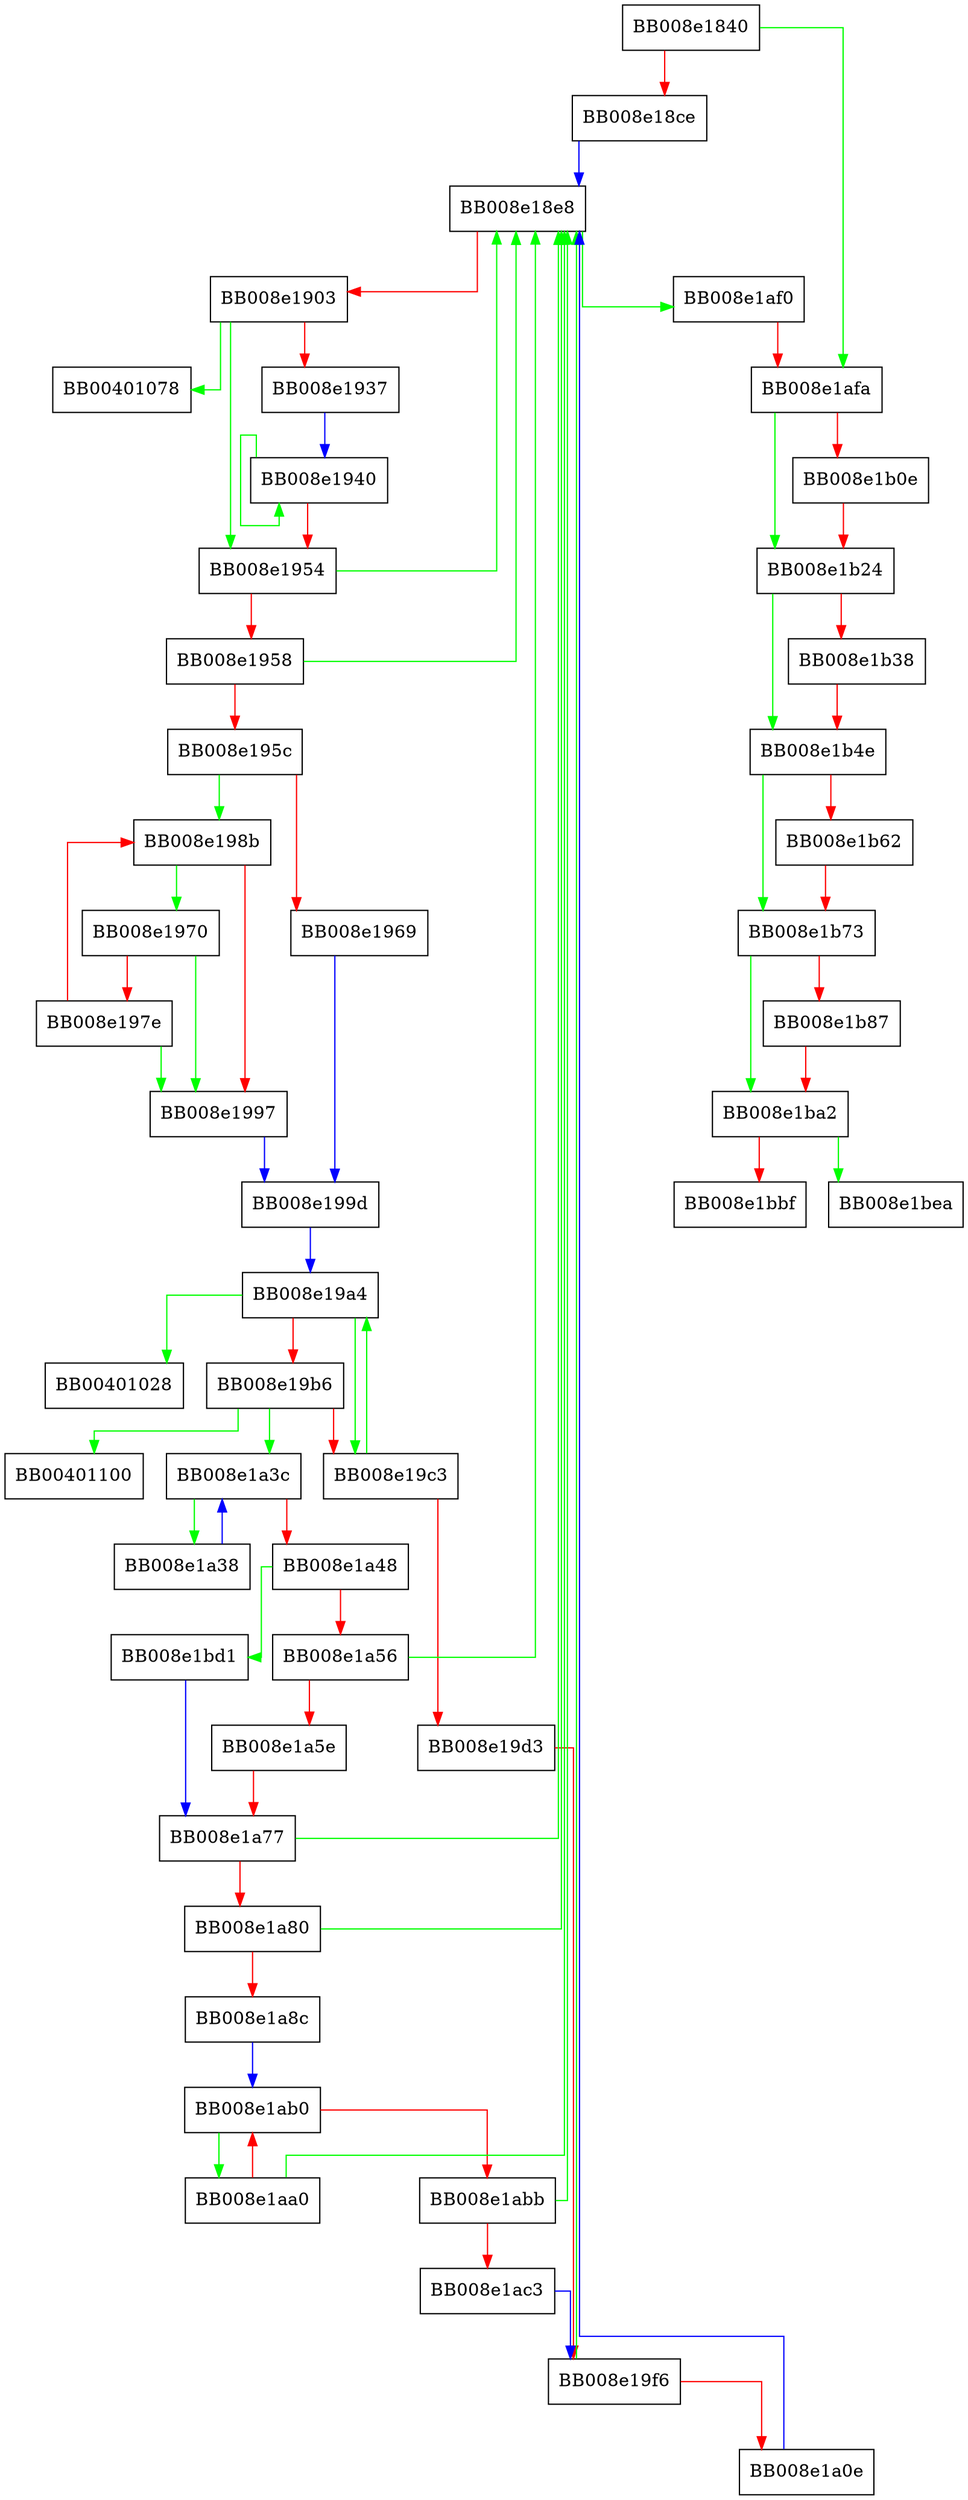 digraph do_init {
  node [shape="box"];
  graph [splines=ortho];
  BB008e1840 -> BB008e1afa [color="green"];
  BB008e1840 -> BB008e18ce [color="red"];
  BB008e18ce -> BB008e18e8 [color="blue"];
  BB008e18e8 -> BB008e1af0 [color="green"];
  BB008e18e8 -> BB008e1903 [color="red"];
  BB008e1903 -> BB00401078 [color="green"];
  BB008e1903 -> BB008e1954 [color="green"];
  BB008e1903 -> BB008e1937 [color="red"];
  BB008e1937 -> BB008e1940 [color="blue"];
  BB008e1940 -> BB008e1940 [color="green"];
  BB008e1940 -> BB008e1954 [color="red"];
  BB008e1954 -> BB008e18e8 [color="green"];
  BB008e1954 -> BB008e1958 [color="red"];
  BB008e1958 -> BB008e18e8 [color="green"];
  BB008e1958 -> BB008e195c [color="red"];
  BB008e195c -> BB008e198b [color="green"];
  BB008e195c -> BB008e1969 [color="red"];
  BB008e1969 -> BB008e199d [color="blue"];
  BB008e1970 -> BB008e1997 [color="green"];
  BB008e1970 -> BB008e197e [color="red"];
  BB008e197e -> BB008e1997 [color="green"];
  BB008e197e -> BB008e198b [color="red"];
  BB008e198b -> BB008e1970 [color="green"];
  BB008e198b -> BB008e1997 [color="red"];
  BB008e1997 -> BB008e199d [color="blue"];
  BB008e199d -> BB008e19a4 [color="blue"];
  BB008e19a4 -> BB00401028 [color="green"];
  BB008e19a4 -> BB008e19c3 [color="green"];
  BB008e19a4 -> BB008e19b6 [color="red"];
  BB008e19b6 -> BB00401100 [color="green"];
  BB008e19b6 -> BB008e1a3c [color="green"];
  BB008e19b6 -> BB008e19c3 [color="red"];
  BB008e19c3 -> BB008e19a4 [color="green"];
  BB008e19c3 -> BB008e19d3 [color="red"];
  BB008e19d3 -> BB008e19f6 [color="red"];
  BB008e19f6 -> BB008e18e8 [color="green"];
  BB008e19f6 -> BB008e1a0e [color="red"];
  BB008e1a0e -> BB008e18e8 [color="blue"];
  BB008e1a38 -> BB008e1a3c [color="blue"];
  BB008e1a3c -> BB008e1a38 [color="green"];
  BB008e1a3c -> BB008e1a48 [color="red"];
  BB008e1a48 -> BB008e1bd1 [color="green"];
  BB008e1a48 -> BB008e1a56 [color="red"];
  BB008e1a56 -> BB008e18e8 [color="green"];
  BB008e1a56 -> BB008e1a5e [color="red"];
  BB008e1a5e -> BB008e1a77 [color="red"];
  BB008e1a77 -> BB008e18e8 [color="green"];
  BB008e1a77 -> BB008e1a80 [color="red"];
  BB008e1a80 -> BB008e18e8 [color="green"];
  BB008e1a80 -> BB008e1a8c [color="red"];
  BB008e1a8c -> BB008e1ab0 [color="blue"];
  BB008e1aa0 -> BB008e18e8 [color="green"];
  BB008e1aa0 -> BB008e1ab0 [color="red"];
  BB008e1ab0 -> BB008e1aa0 [color="green"];
  BB008e1ab0 -> BB008e1abb [color="red"];
  BB008e1abb -> BB008e18e8 [color="green"];
  BB008e1abb -> BB008e1ac3 [color="red"];
  BB008e1ac3 -> BB008e19f6 [color="blue"];
  BB008e1af0 -> BB008e1afa [color="red"];
  BB008e1afa -> BB008e1b24 [color="green"];
  BB008e1afa -> BB008e1b0e [color="red"];
  BB008e1b0e -> BB008e1b24 [color="red"];
  BB008e1b24 -> BB008e1b4e [color="green"];
  BB008e1b24 -> BB008e1b38 [color="red"];
  BB008e1b38 -> BB008e1b4e [color="red"];
  BB008e1b4e -> BB008e1b73 [color="green"];
  BB008e1b4e -> BB008e1b62 [color="red"];
  BB008e1b62 -> BB008e1b73 [color="red"];
  BB008e1b73 -> BB008e1ba2 [color="green"];
  BB008e1b73 -> BB008e1b87 [color="red"];
  BB008e1b87 -> BB008e1ba2 [color="red"];
  BB008e1ba2 -> BB008e1bea [color="green"];
  BB008e1ba2 -> BB008e1bbf [color="red"];
  BB008e1bd1 -> BB008e1a77 [color="blue"];
}